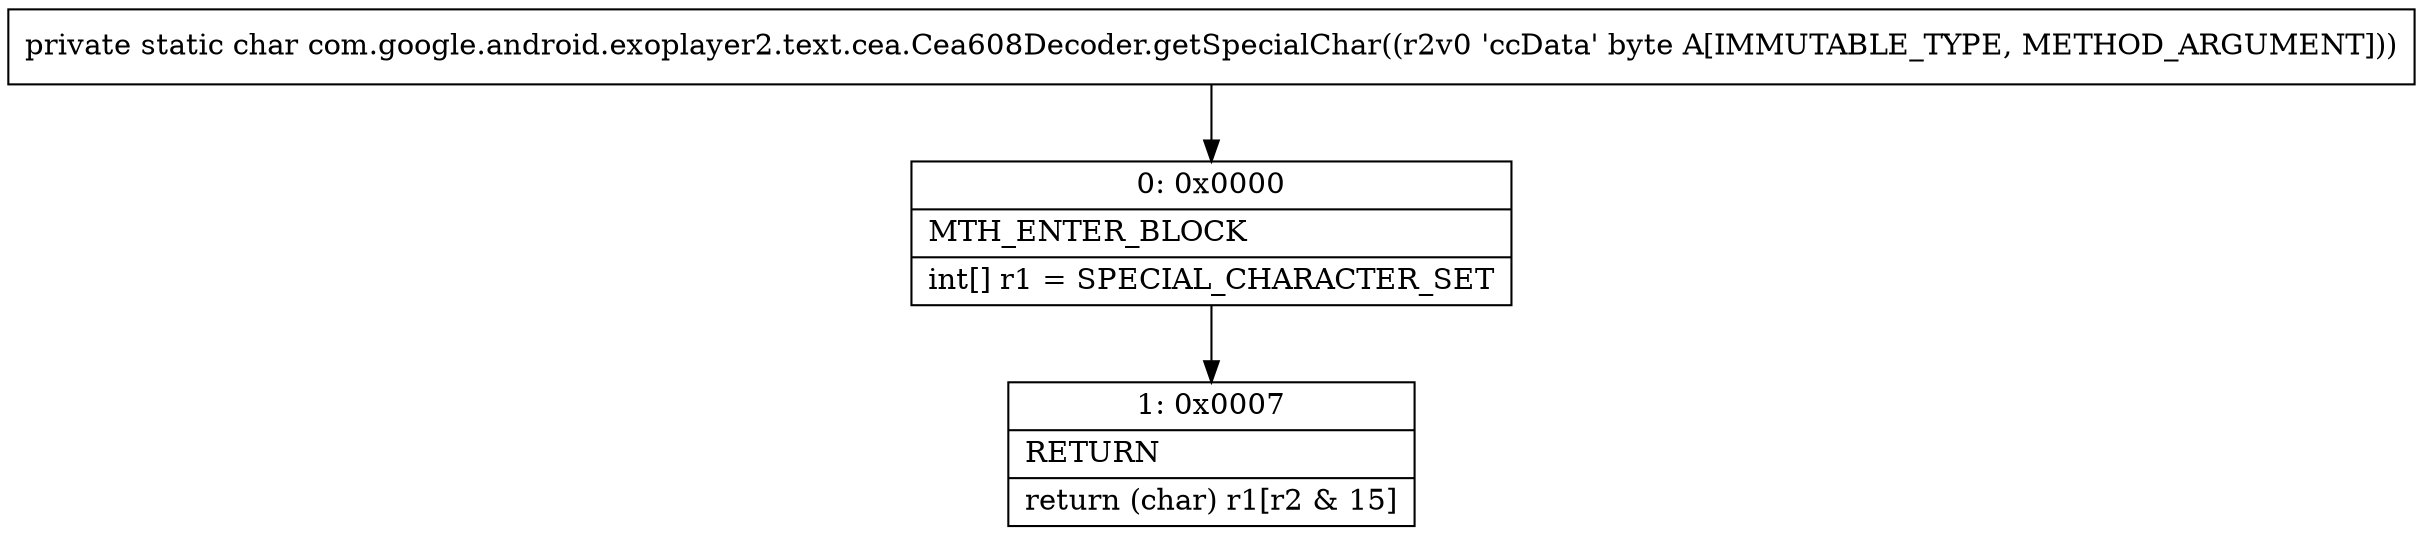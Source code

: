 digraph "CFG forcom.google.android.exoplayer2.text.cea.Cea608Decoder.getSpecialChar(B)C" {
Node_0 [shape=record,label="{0\:\ 0x0000|MTH_ENTER_BLOCK\l|int[] r1 = SPECIAL_CHARACTER_SET\l}"];
Node_1 [shape=record,label="{1\:\ 0x0007|RETURN\l|return (char) r1[r2 & 15]\l}"];
MethodNode[shape=record,label="{private static char com.google.android.exoplayer2.text.cea.Cea608Decoder.getSpecialChar((r2v0 'ccData' byte A[IMMUTABLE_TYPE, METHOD_ARGUMENT])) }"];
MethodNode -> Node_0;
Node_0 -> Node_1;
}

